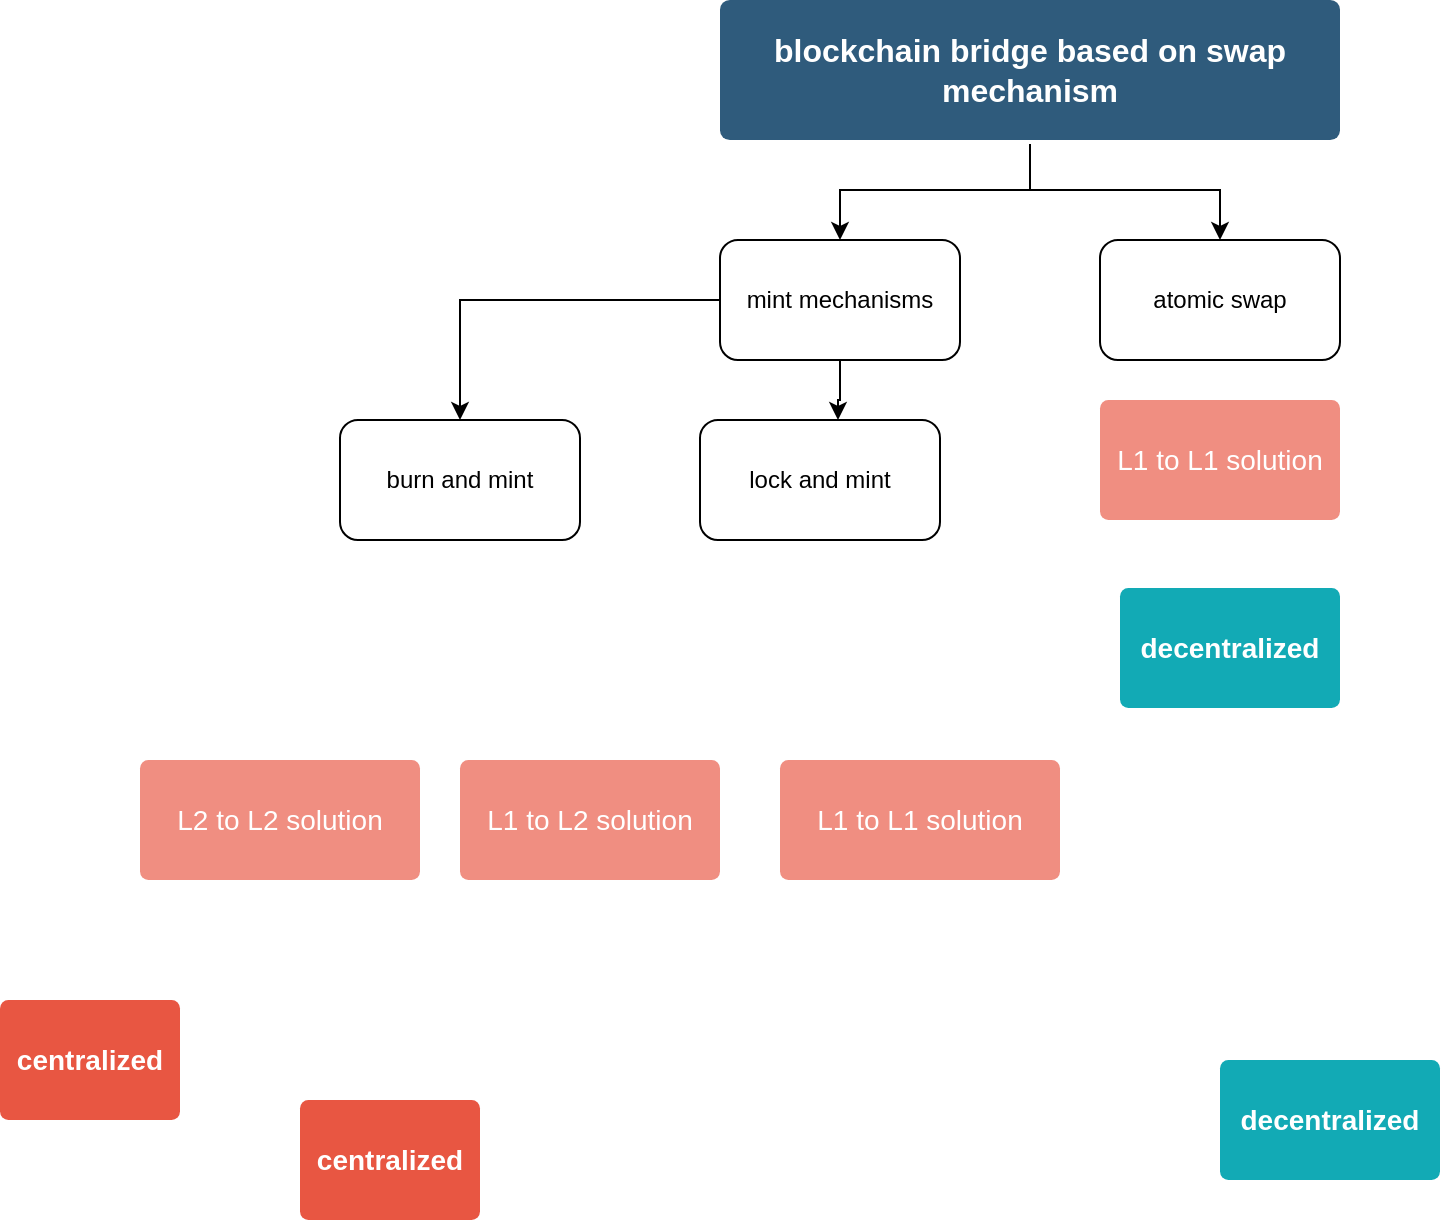 <mxfile version="21.2.0" type="github">
  <diagram id="6a731a19-8d31-9384-78a2-239565b7b9f0" name="Page-1">
    <mxGraphModel dx="1377" dy="788" grid="1" gridSize="10" guides="1" tooltips="1" connect="1" arrows="1" fold="1" page="1" pageScale="1" pageWidth="1169" pageHeight="827" background="none" math="0" shadow="0">
      <root>
        <mxCell id="0" />
        <mxCell id="1" parent="0" />
        <mxCell id="RQFxbhjyXj8a6OVs2RY9-1774" style="edgeStyle=orthogonalEdgeStyle;rounded=0;orthogonalLoop=1;jettySize=auto;html=1;entryX=0.5;entryY=0;entryDx=0;entryDy=0;" edge="1" parent="1" source="1749" target="smuwp1DNTUwDpnVCs9tP-1779">
          <mxGeometry relative="1" as="geometry" />
        </mxCell>
        <mxCell id="RQFxbhjyXj8a6OVs2RY9-1775" style="edgeStyle=orthogonalEdgeStyle;rounded=0;orthogonalLoop=1;jettySize=auto;html=1;" edge="1" parent="1" source="1749" target="smuwp1DNTUwDpnVCs9tP-1781">
          <mxGeometry relative="1" as="geometry" />
        </mxCell>
        <mxCell id="1749" value="blockchain bridge based on swap mechanism" style="rounded=1;whiteSpace=wrap;html=1;shadow=0;labelBackgroundColor=none;strokeColor=none;strokeWidth=3;fillColor=#2F5B7C;fontFamily=Helvetica;fontSize=16;fontColor=#FFFFFF;align=center;fontStyle=1;spacing=5;arcSize=7;perimeterSpacing=2;" parent="1" vertex="1">
          <mxGeometry x="440" y="120" width="310" height="70" as="geometry" />
        </mxCell>
        <mxCell id="1753" value="centralized" style="rounded=1;whiteSpace=wrap;html=1;shadow=0;labelBackgroundColor=none;strokeColor=none;strokeWidth=3;fillColor=#e85642;fontFamily=Helvetica;fontSize=14;fontColor=#FFFFFF;align=center;spacing=5;fontStyle=1;arcSize=7;perimeterSpacing=2;" parent="1" vertex="1">
          <mxGeometry x="80" y="620" width="90" height="60" as="geometry" />
        </mxCell>
        <mxCell id="1754" value="L1 to L2 solution" style="rounded=1;whiteSpace=wrap;html=1;shadow=0;labelBackgroundColor=none;strokeColor=none;strokeWidth=3;fillColor=#f08e81;fontFamily=Helvetica;fontSize=14;fontColor=#FFFFFF;align=center;spacing=5;fontStyle=0;arcSize=7;perimeterSpacing=2;" parent="1" vertex="1">
          <mxGeometry x="310" y="500" width="130" height="60" as="geometry" />
        </mxCell>
        <mxCell id="1756" value="L1 to L1 solution" style="rounded=1;whiteSpace=wrap;html=1;shadow=0;labelBackgroundColor=none;strokeColor=none;strokeWidth=3;fillColor=#f08e81;fontFamily=Helvetica;fontSize=14;fontColor=#FFFFFF;align=center;spacing=5;fontStyle=0;arcSize=7;perimeterSpacing=2;" parent="1" vertex="1">
          <mxGeometry x="630" y="320" width="120" height="60" as="geometry" />
        </mxCell>
        <mxCell id="1771" value="decentralized" style="rounded=1;whiteSpace=wrap;html=1;shadow=0;labelBackgroundColor=none;strokeColor=none;strokeWidth=3;fillColor=#12aab5;fontFamily=Helvetica;fontSize=14;fontColor=#FFFFFF;align=center;spacing=5;fontStyle=1;arcSize=7;perimeterSpacing=2;" parent="1" vertex="1">
          <mxGeometry x="640" y="414" width="110" height="60" as="geometry" />
        </mxCell>
        <mxCell id="RQFxbhjyXj8a6OVs2RY9-1793" style="edgeStyle=orthogonalEdgeStyle;rounded=0;orthogonalLoop=1;jettySize=auto;html=1;entryX=0.575;entryY=0;entryDx=0;entryDy=0;entryPerimeter=0;" edge="1" parent="1" source="smuwp1DNTUwDpnVCs9tP-1779" target="RQFxbhjyXj8a6OVs2RY9-1792">
          <mxGeometry relative="1" as="geometry" />
        </mxCell>
        <mxCell id="RQFxbhjyXj8a6OVs2RY9-1794" style="edgeStyle=orthogonalEdgeStyle;rounded=0;orthogonalLoop=1;jettySize=auto;html=1;" edge="1" parent="1" source="smuwp1DNTUwDpnVCs9tP-1779" target="RQFxbhjyXj8a6OVs2RY9-1791">
          <mxGeometry relative="1" as="geometry" />
        </mxCell>
        <mxCell id="smuwp1DNTUwDpnVCs9tP-1779" value="mint mechanisms&lt;br&gt;" style="rounded=1;whiteSpace=wrap;html=1;" parent="1" vertex="1">
          <mxGeometry x="440" y="240" width="120" height="60" as="geometry" />
        </mxCell>
        <mxCell id="smuwp1DNTUwDpnVCs9tP-1781" value="atomic swap" style="rounded=1;whiteSpace=wrap;html=1;" parent="1" vertex="1">
          <mxGeometry x="630" y="240" width="120" height="60" as="geometry" />
        </mxCell>
        <mxCell id="RQFxbhjyXj8a6OVs2RY9-1771" value="L2 to L2 solution" style="rounded=1;whiteSpace=wrap;html=1;shadow=0;labelBackgroundColor=none;strokeColor=none;strokeWidth=3;fillColor=#f08e81;fontFamily=Helvetica;fontSize=14;fontColor=#FFFFFF;align=center;spacing=5;fontStyle=0;arcSize=7;perimeterSpacing=2;" vertex="1" parent="1">
          <mxGeometry x="150" y="500" width="140" height="60" as="geometry" />
        </mxCell>
        <mxCell id="RQFxbhjyXj8a6OVs2RY9-1791" value="burn and mint" style="rounded=1;whiteSpace=wrap;html=1;" vertex="1" parent="1">
          <mxGeometry x="250" y="330" width="120" height="60" as="geometry" />
        </mxCell>
        <mxCell id="RQFxbhjyXj8a6OVs2RY9-1792" value="lock and mint" style="rounded=1;whiteSpace=wrap;html=1;" vertex="1" parent="1">
          <mxGeometry x="430" y="330" width="120" height="60" as="geometry" />
        </mxCell>
        <mxCell id="RQFxbhjyXj8a6OVs2RY9-1798" value="L1 to L1 solution" style="rounded=1;whiteSpace=wrap;html=1;shadow=0;labelBackgroundColor=none;strokeColor=none;strokeWidth=3;fillColor=#f08e81;fontFamily=Helvetica;fontSize=14;fontColor=#FFFFFF;align=center;spacing=5;fontStyle=0;arcSize=7;perimeterSpacing=2;" vertex="1" parent="1">
          <mxGeometry x="470" y="500" width="140" height="60" as="geometry" />
        </mxCell>
        <mxCell id="RQFxbhjyXj8a6OVs2RY9-1799" value="decentralized" style="rounded=1;whiteSpace=wrap;html=1;shadow=0;labelBackgroundColor=none;strokeColor=none;strokeWidth=3;fillColor=#12aab5;fontFamily=Helvetica;fontSize=14;fontColor=#FFFFFF;align=center;spacing=5;fontStyle=1;arcSize=7;perimeterSpacing=2;" vertex="1" parent="1">
          <mxGeometry x="690" y="650" width="110" height="60" as="geometry" />
        </mxCell>
        <mxCell id="RQFxbhjyXj8a6OVs2RY9-1801" value="centralized" style="rounded=1;whiteSpace=wrap;html=1;shadow=0;labelBackgroundColor=none;strokeColor=none;strokeWidth=3;fillColor=#e85642;fontFamily=Helvetica;fontSize=14;fontColor=#FFFFFF;align=center;spacing=5;fontStyle=1;arcSize=7;perimeterSpacing=2;" vertex="1" parent="1">
          <mxGeometry x="230" y="670" width="90" height="60" as="geometry" />
        </mxCell>
      </root>
    </mxGraphModel>
  </diagram>
</mxfile>
